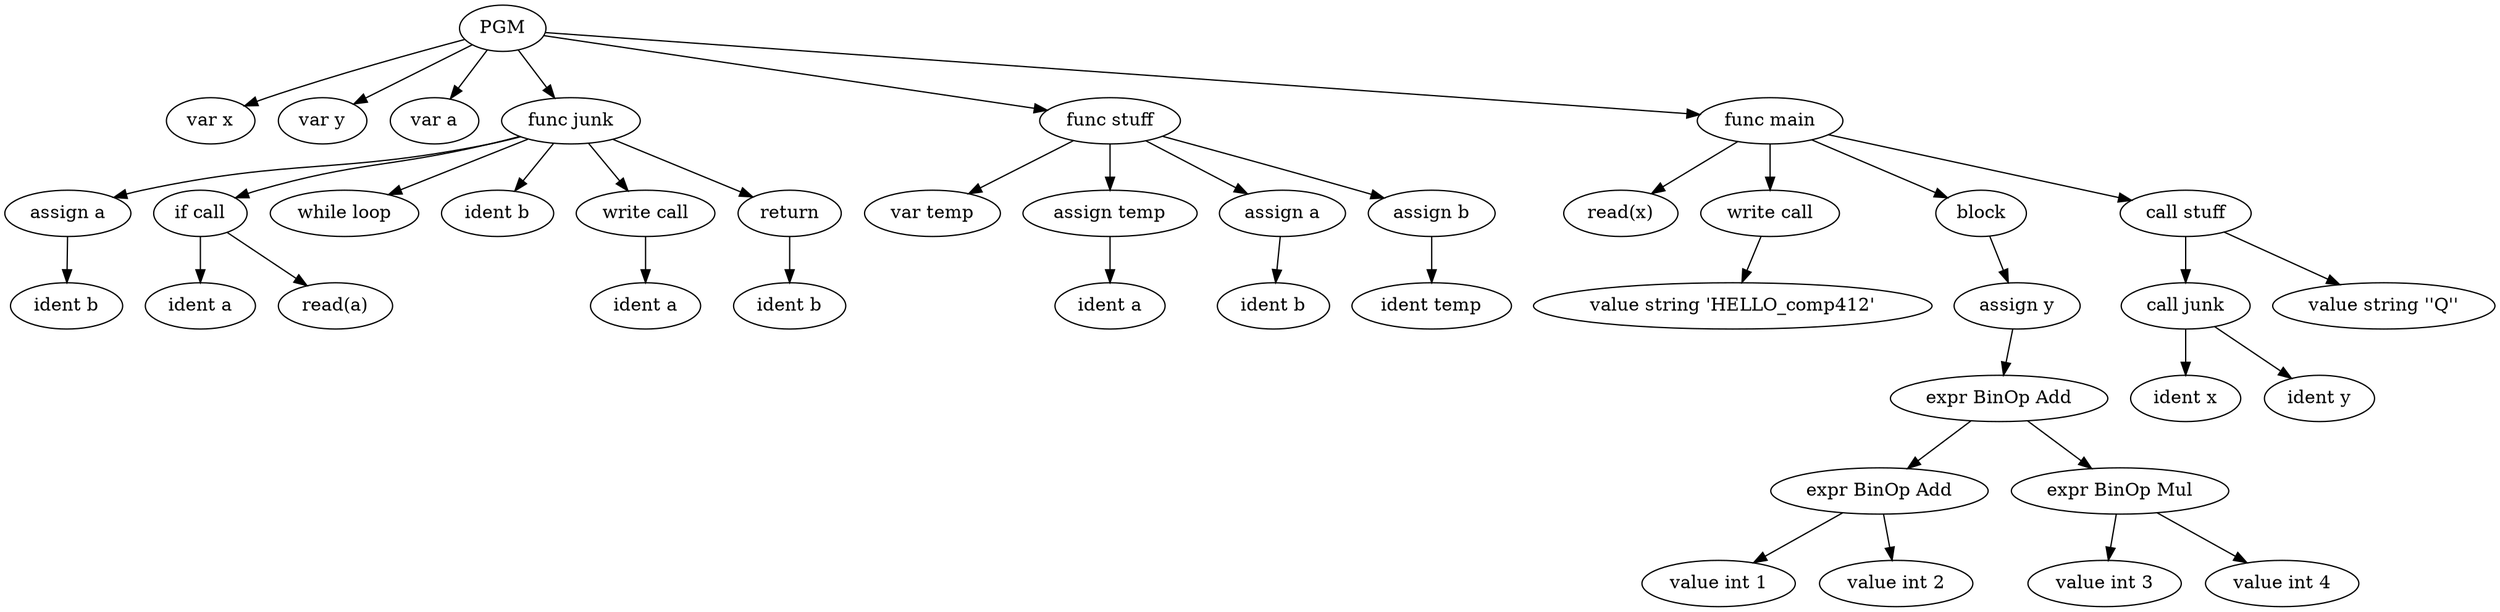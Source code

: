 digraph ast {
0[label = PGM, shape = ellipse]
1[label = "var x", shape = ellipse]
0 -> 1
2[label = "var y", shape = ellipse]
0 -> 2
3[label = "var a", shape = ellipse]
0 -> 3
4[label = "func junk", shape = ellipse]
0 -> 4
5[label = "assign a", shape = ellipse]
4 -> 5
6[label = "ident b", shape = ellipse]
5 -> 6
7[label = "if call", shape = ellipse]
4 -> 7
8[label = "ident a", shape = ellipse]
7 -> 8
9[label = "read(a)", shape = ellipse]
7 -> 9
10[label = "while loop", shape = ellipse]
4 -> 10
11[label = "ident b", shape = ellipse]
4 -> 11
12[label = "write call", shape = ellipse]
4 -> 12
13[label = "ident a", shape = ellipse]
12 -> 13
14[label = "return", shape = ellipse]
4 -> 14
15[label = "ident b", shape = ellipse]
14 -> 15
16[label = "func stuff", shape = ellipse]
0 -> 16
17[label = "var temp", shape = ellipse]
16 -> 17
18[label = "assign temp", shape = ellipse]
16 -> 18
19[label = "ident a", shape = ellipse]
18 -> 19
20[label = "assign a", shape = ellipse]
16 -> 20
21[label = "ident b", shape = ellipse]
20 -> 21
22[label = "assign b", shape = ellipse]
16 -> 22
23[label = "ident temp", shape = ellipse]
22 -> 23
24[label = "func main", shape = ellipse]
0 -> 24
25[label = "read(x)", shape = ellipse]
24 -> 25
26[label = "write call", shape = ellipse]
24 -> 26
27[label = "value string 'HELLO_comp412'", shape = ellipse]
26 -> 27
28[label = "block", shape = ellipse]
24 -> 28
29[label = "assign y", shape = ellipse]
28 -> 29
30[label = "expr BinOp Add", shape = ellipse]
29 -> 30
31[label = "expr BinOp Add", shape = ellipse]
30 -> 31
32[label = "value int 1", shape = ellipse]
31 -> 32
33[label = "value int 2", shape = ellipse]
31 -> 33
34[label = "expr BinOp Mul", shape = ellipse]
30 -> 34
35[label = "value int 3", shape = ellipse]
34 -> 35
36[label = "value int 4", shape = ellipse]
34 -> 36
37[label = "call stuff", shape = ellipse]
24 -> 37
38[label = "call junk", shape = ellipse]
37 -> 38
39[label = "ident x", shape = ellipse]
38 -> 39
40[label = "ident y", shape = ellipse]
38 -> 40
41[label = "value string ''Q''", shape = ellipse]
37 -> 41
}
